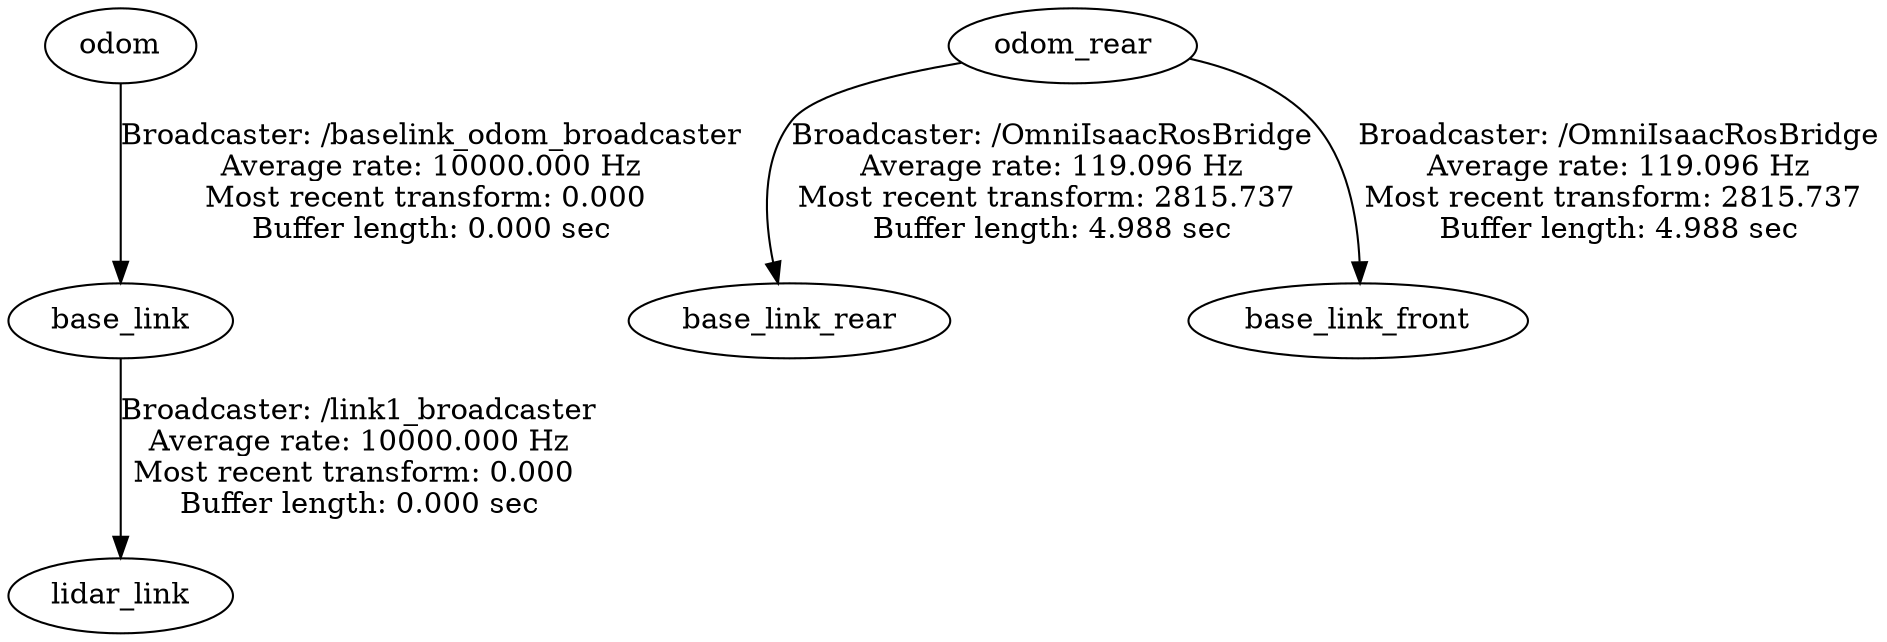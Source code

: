 digraph G {
"odom" -> "base_link"[label="Broadcaster: /baselink_odom_broadcaster\nAverage rate: 10000.000 Hz\nMost recent transform: 0.000 \nBuffer length: 0.000 sec\n"];
"base_link" -> "lidar_link"[label="Broadcaster: /link1_broadcaster\nAverage rate: 10000.000 Hz\nMost recent transform: 0.000 \nBuffer length: 0.000 sec\n"];
"odom_rear" -> "base_link_rear"[label="Broadcaster: /OmniIsaacRosBridge\nAverage rate: 119.096 Hz\nMost recent transform: 2815.737 \nBuffer length: 4.988 sec\n"];
"odom_rear" -> "base_link_front"[label="Broadcaster: /OmniIsaacRosBridge\nAverage rate: 119.096 Hz\nMost recent transform: 2815.737 \nBuffer length: 4.988 sec\n"];
}